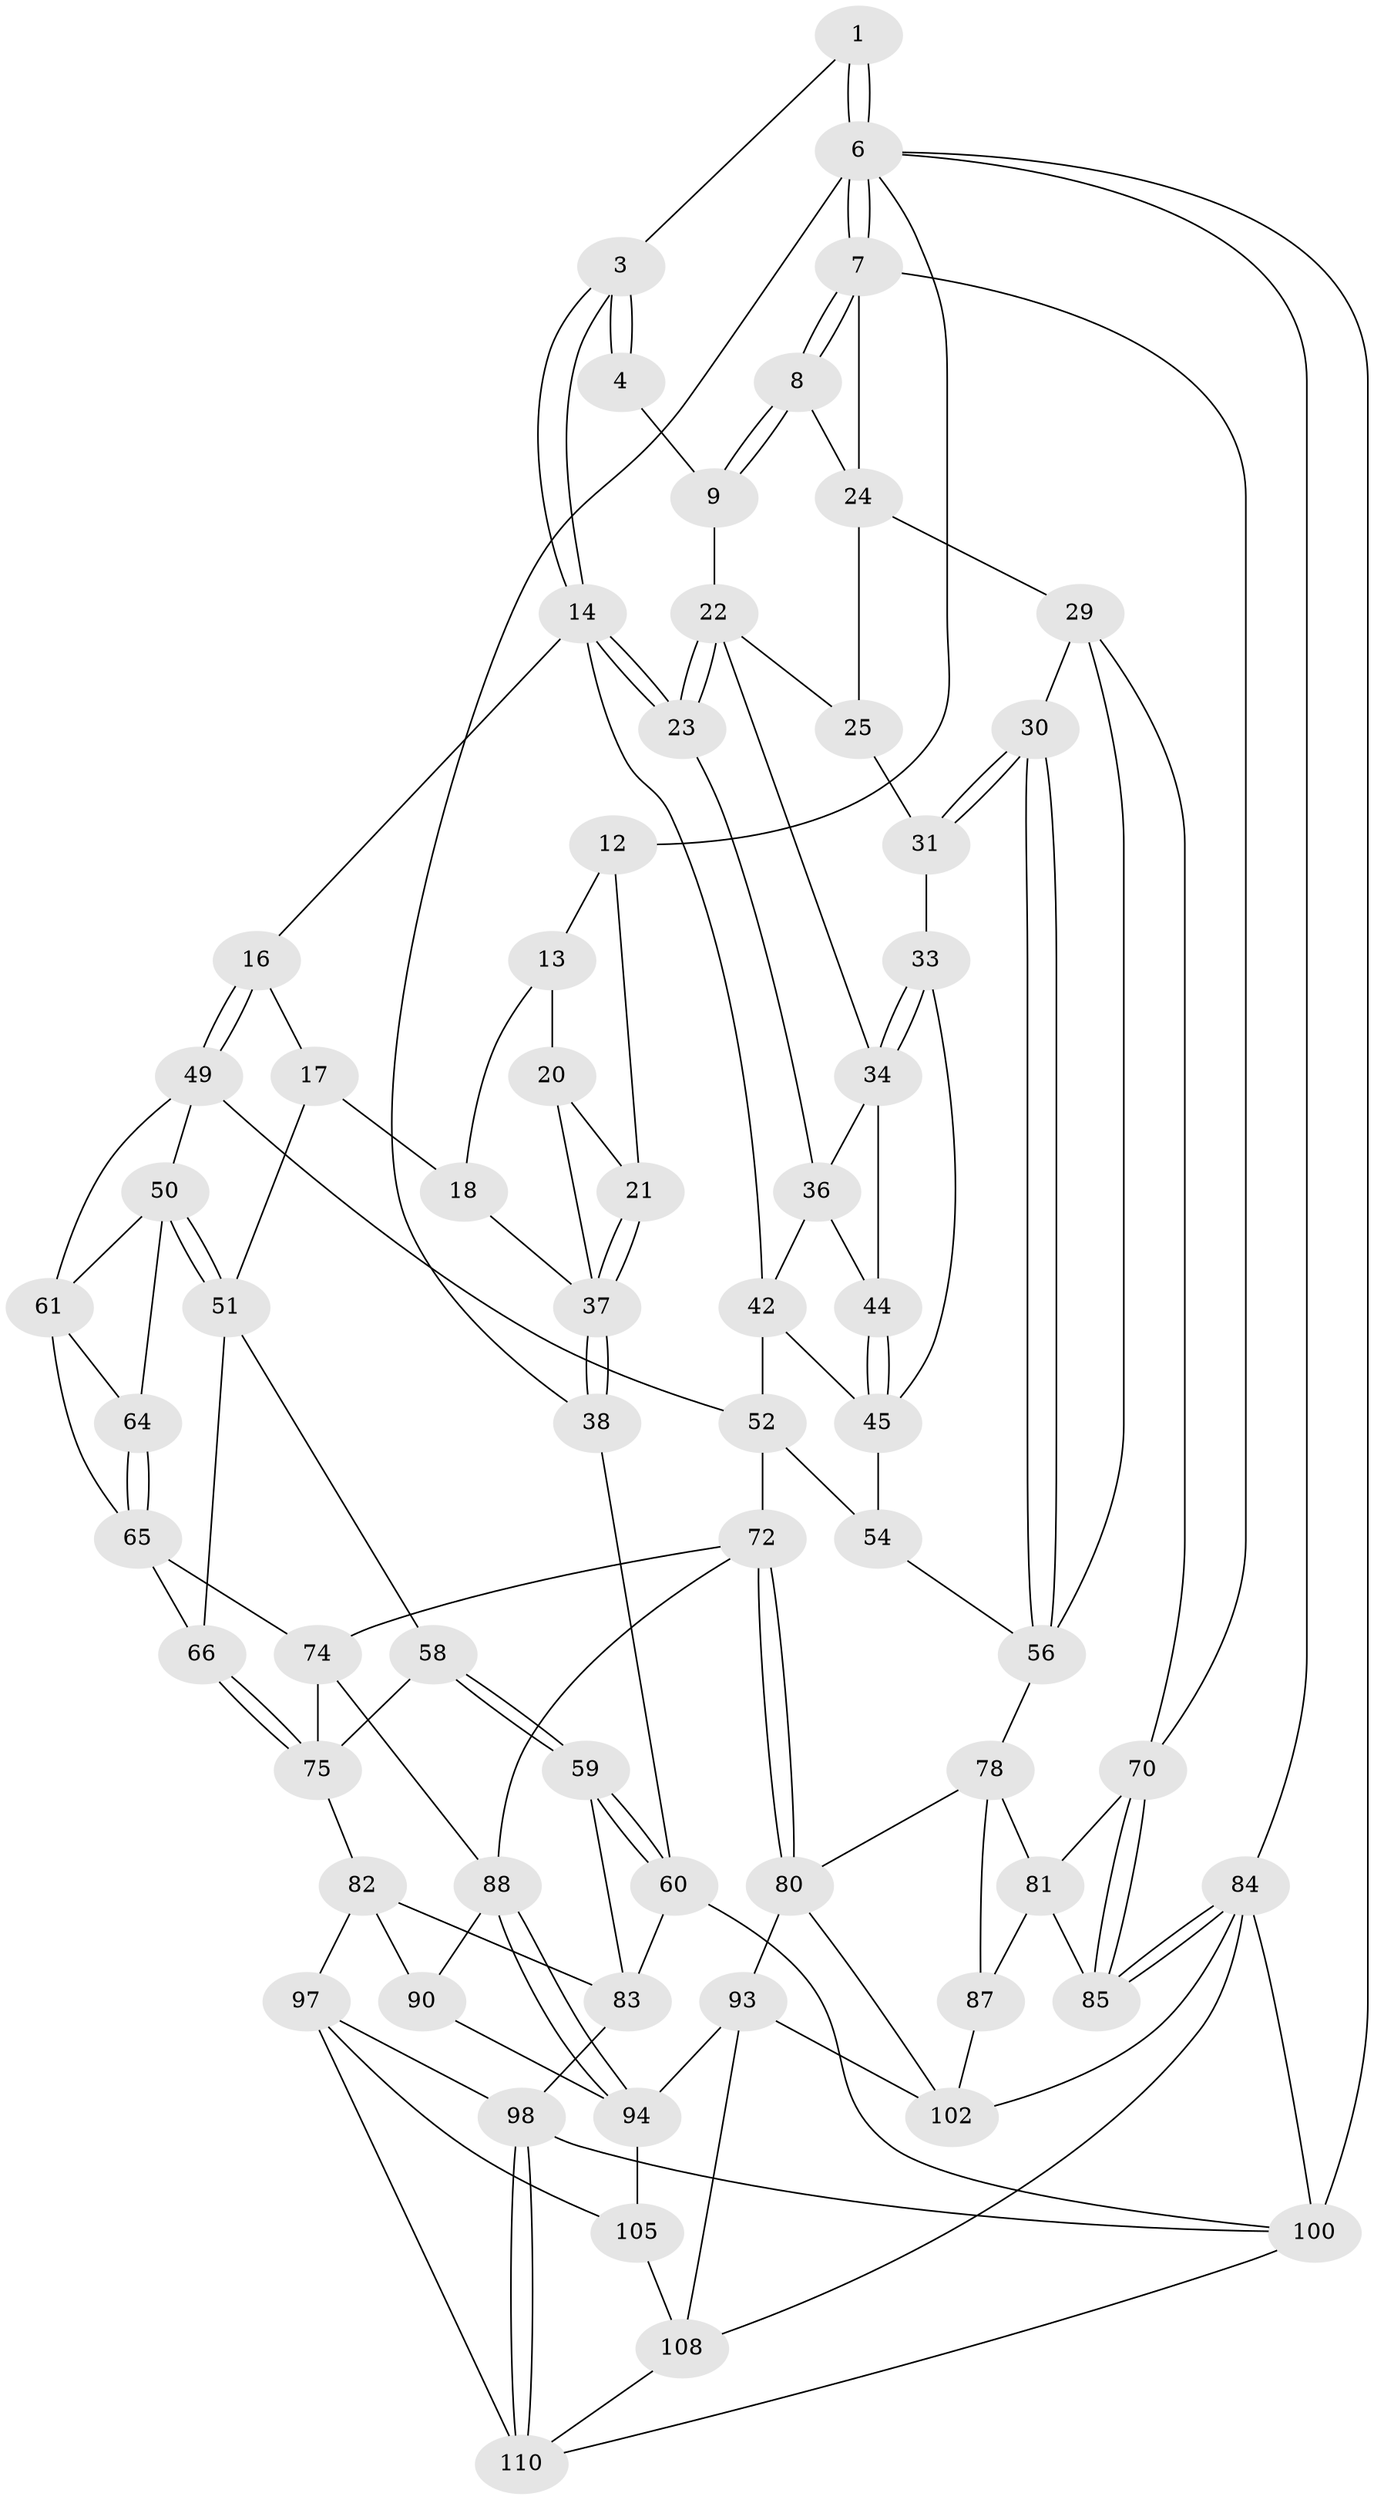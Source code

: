 // original degree distribution, {4: 0.24107142857142858, 6: 0.22321428571428573, 5: 0.5178571428571429, 3: 0.017857142857142856}
// Generated by graph-tools (version 1.1) at 2025/42/03/06/25 10:42:28]
// undirected, 66 vertices, 144 edges
graph export_dot {
graph [start="1"]
  node [color=gray90,style=filled];
  1 [pos="+1+0",super="+2"];
  3 [pos="+0.6320506063138401+0.07891105620984548"];
  4 [pos="+0.7111376428336534+0.05196742878049853",super="+5"];
  6 [pos="+1+0",super="+11"];
  7 [pos="+1+0.055594996767604446",super="+27"];
  8 [pos="+0.9015521953213476+0.11175259713596727"];
  9 [pos="+0.8630020529777025+0.07947608162354834",super="+10"];
  12 [pos="+0.049858473113238454+0"];
  13 [pos="+0.3685059798482762+0",super="+19"];
  14 [pos="+0.632293827308806+0.08260190744949591",super="+15"];
  16 [pos="+0.5215595744287247+0.22100655398532704"];
  17 [pos="+0.49764986208493106+0.2153344552904588",super="+48"];
  18 [pos="+0.379792901934932+0.1405108206770735",super="+40"];
  20 [pos="+0.32539719870103895+0.11535448584882844"];
  21 [pos="+0.12446183346923108+0.10946339646543785"];
  22 [pos="+0.8059806077361322+0.11199936041696544",super="+26"];
  23 [pos="+0.6562152842281417+0.09586793086818567"];
  24 [pos="+0.9008337364292157+0.14042928150335324",super="+28"];
  25 [pos="+0.8710214722481607+0.18373739581160412"];
  29 [pos="+1+0.3463747168444927",super="+68"];
  30 [pos="+1+0.3463728444871226"];
  31 [pos="+0.9972098518841241+0.33714022086596185",super="+32"];
  33 [pos="+0.8363939554077826+0.2589277694022591",super="+46"];
  34 [pos="+0.8080592340851694+0.23601940614052125",super="+35"];
  36 [pos="+0.7096855598534905+0.16912077147925245",super="+41"];
  37 [pos="+0.07004069179655943+0.26503320380243633",super="+39"];
  38 [pos="+0+0.3738778869808726"];
  42 [pos="+0.6628477904867126+0.29562994555697153",super="+43"];
  44 [pos="+0.7604307903579037+0.2500124311676869"];
  45 [pos="+0.7520844469366015+0.3460637141170807",super="+47"];
  49 [pos="+0.399524024769143+0.39285668271415547",super="+53"];
  50 [pos="+0.3640237544306356+0.3942188654355672",super="+63"];
  51 [pos="+0.2969085801336005+0.3691517507050656",super="+57"];
  52 [pos="+0.5694395837867547+0.4579954418397503",super="+55"];
  54 [pos="+0.744581845007735+0.46769764796044394"];
  56 [pos="+0.7469515789408432+0.4685856872802566",super="+69"];
  58 [pos="+0.18942989414943073+0.5157967637154897"];
  59 [pos="+0.040258808960822415+0.5184017043200776"];
  60 [pos="+0+0.4889879567449839",super="+96"];
  61 [pos="+0.4508427431749239+0.4824346389964683",super="+62"];
  64 [pos="+0.3843862853669536+0.4846368894047973"];
  65 [pos="+0.35233551746383657+0.5313196313791455",super="+67"];
  66 [pos="+0.34630161168710594+0.5288117621597799"];
  70 [pos="+1+0.42915213283709835",super="+71"];
  72 [pos="+0.5853406698779282+0.5920555145445042",super="+73"];
  74 [pos="+0.39578583097231534+0.6084267520955172",super="+76"];
  75 [pos="+0.2512389899070159+0.5993405973757301",super="+77"];
  78 [pos="+0.8394493012730233+0.6092811056295723",super="+79"];
  80 [pos="+0.6428539846972089+0.6801111214468978",super="+92"];
  81 [pos="+0.8872548770046117+0.6383234754002931",super="+86"];
  82 [pos="+0.22445691649175573+0.6969489335619158",super="+91"];
  83 [pos="+0.2084914645900472+0.6953783987887631",super="+95"];
  84 [pos="+1+1",super="+112"];
  85 [pos="+1+0.9059977444346705"];
  87 [pos="+0.8461674618930468+0.8286232348243723"];
  88 [pos="+0.43384764084743704+0.7905313322042745",super="+89"];
  90 [pos="+0.28349557407930637+0.7781932231561366"];
  93 [pos="+0.5069421286816642+0.846975647508697",super="+107"];
  94 [pos="+0.4409742047565044+0.817671250845393",super="+104"];
  97 [pos="+0.17307749192711386+0.8662695540378557",super="+106"];
  98 [pos="+0.15385511173846717+0.8639104216183563",super="+99"];
  100 [pos="+0+1",super="+101"];
  102 [pos="+0.7403005581946885+0.8832320637692394",super="+103"];
  105 [pos="+0.3086224567501375+0.9405020809465994"];
  108 [pos="+0.5913404497238719+1",super="+109"];
  110 [pos="+0+1",super="+111"];
  1 -- 6;
  1 -- 6;
  1 -- 3;
  3 -- 4;
  3 -- 4;
  3 -- 14;
  3 -- 14;
  4 -- 9 [weight=2];
  6 -- 7;
  6 -- 7;
  6 -- 84;
  6 -- 38;
  6 -- 12;
  6 -- 100;
  7 -- 8;
  7 -- 8;
  7 -- 70;
  7 -- 24;
  8 -- 9;
  8 -- 9;
  8 -- 24;
  9 -- 22;
  12 -- 13;
  12 -- 21;
  13 -- 18;
  13 -- 20;
  14 -- 23;
  14 -- 23;
  14 -- 16;
  14 -- 42;
  16 -- 17;
  16 -- 49;
  16 -- 49;
  17 -- 18 [weight=2];
  17 -- 51;
  18 -- 37;
  20 -- 21;
  20 -- 37;
  21 -- 37;
  21 -- 37;
  22 -- 23;
  22 -- 23;
  22 -- 25;
  22 -- 34;
  23 -- 36;
  24 -- 25;
  24 -- 29;
  25 -- 31;
  29 -- 30;
  29 -- 56;
  29 -- 70;
  30 -- 31;
  30 -- 31;
  30 -- 56;
  30 -- 56;
  31 -- 33 [weight=2];
  33 -- 34;
  33 -- 34;
  33 -- 45;
  34 -- 44;
  34 -- 36;
  36 -- 42;
  36 -- 44;
  37 -- 38;
  37 -- 38;
  38 -- 60;
  42 -- 45;
  42 -- 52;
  44 -- 45;
  44 -- 45;
  45 -- 54;
  49 -- 50;
  49 -- 52;
  49 -- 61;
  50 -- 51;
  50 -- 51;
  50 -- 64;
  50 -- 61;
  51 -- 58;
  51 -- 66;
  52 -- 72;
  52 -- 54;
  54 -- 56;
  56 -- 78;
  58 -- 59;
  58 -- 59;
  58 -- 75;
  59 -- 60;
  59 -- 60;
  59 -- 83;
  60 -- 100;
  60 -- 83;
  61 -- 65;
  61 -- 64;
  64 -- 65;
  64 -- 65;
  65 -- 66;
  65 -- 74;
  66 -- 75;
  66 -- 75;
  70 -- 85;
  70 -- 85;
  70 -- 81;
  72 -- 80;
  72 -- 80;
  72 -- 74;
  72 -- 88;
  74 -- 75;
  74 -- 88;
  75 -- 82;
  78 -- 81;
  78 -- 80;
  78 -- 87;
  80 -- 93;
  80 -- 102;
  81 -- 85;
  81 -- 87;
  82 -- 83;
  82 -- 97;
  82 -- 90;
  83 -- 98;
  84 -- 85;
  84 -- 85;
  84 -- 108;
  84 -- 102;
  84 -- 100;
  87 -- 102;
  88 -- 94;
  88 -- 94;
  88 -- 90;
  90 -- 94;
  93 -- 94;
  93 -- 108;
  93 -- 102;
  94 -- 105;
  97 -- 98;
  97 -- 105;
  97 -- 110;
  98 -- 110;
  98 -- 110;
  98 -- 100;
  100 -- 110;
  105 -- 108;
  108 -- 110;
}
